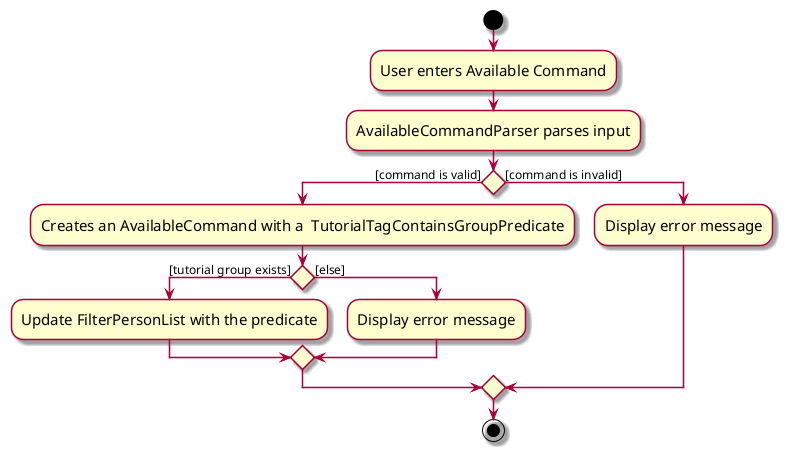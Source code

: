 @startuml
skin rose
skinparam ActivityFontSize 15
skinparam ArrowFontSize 12
start
:User enters Available Command;

:AvailableCommandParser parses input;

if () then ([command is valid])
    :Creates an AvailableCommand with a  TutorialTagContainsGroupPredicate;
    if () then ([tutorial group exists])
        :Update FilterPersonList with the predicate;
    else ([else])
        :Display error message;
    endif
else ([command is invalid])
    :Display error message;
endif
stop
@enduml